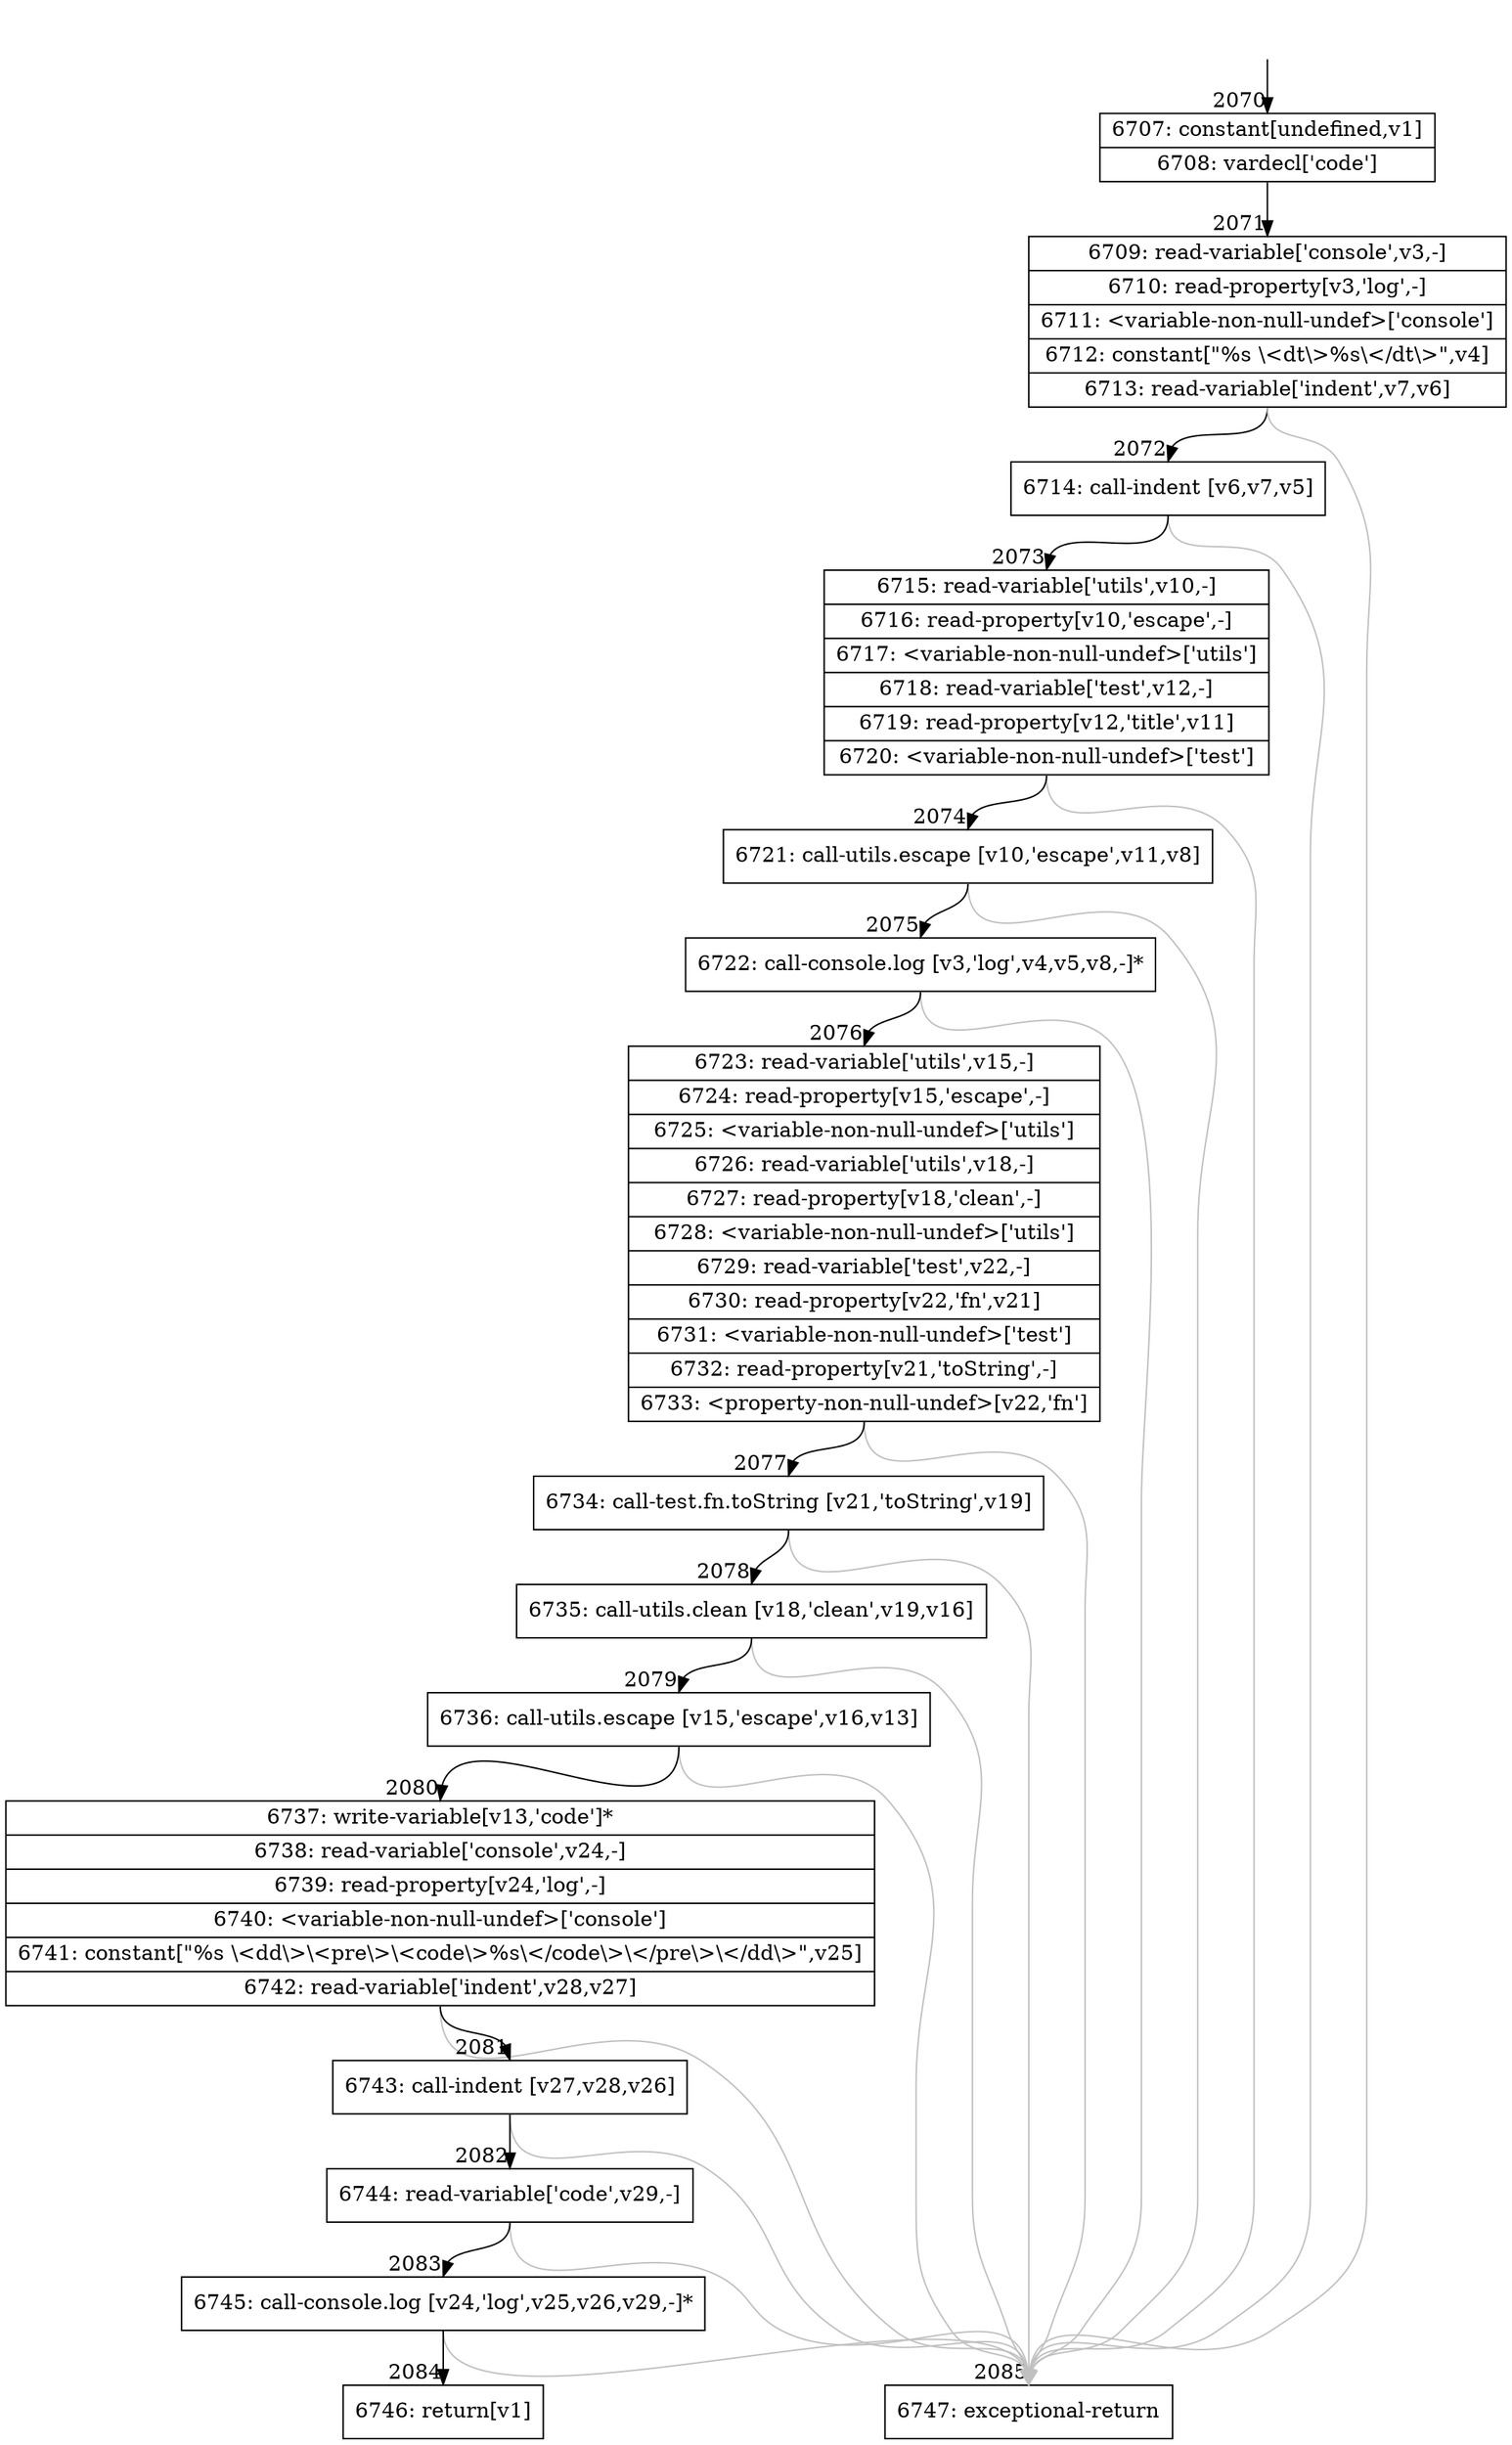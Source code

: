 digraph {
rankdir="TD"
BB_entry186[shape=none,label=""];
BB_entry186 -> BB2070 [tailport=s, headport=n, headlabel="    2070"]
BB2070 [shape=record label="{6707: constant[undefined,v1]|6708: vardecl['code']}" ] 
BB2070 -> BB2071 [tailport=s, headport=n, headlabel="      2071"]
BB2071 [shape=record label="{6709: read-variable['console',v3,-]|6710: read-property[v3,'log',-]|6711: \<variable-non-null-undef\>['console']|6712: constant[\"%s  \\\<dt\\\>%s\\\</dt\\\>\",v4]|6713: read-variable['indent',v7,v6]}" ] 
BB2071 -> BB2072 [tailport=s, headport=n, headlabel="      2072"]
BB2071 -> BB2085 [tailport=s, headport=n, color=gray, headlabel="      2085"]
BB2072 [shape=record label="{6714: call-indent [v6,v7,v5]}" ] 
BB2072 -> BB2073 [tailport=s, headport=n, headlabel="      2073"]
BB2072 -> BB2085 [tailport=s, headport=n, color=gray]
BB2073 [shape=record label="{6715: read-variable['utils',v10,-]|6716: read-property[v10,'escape',-]|6717: \<variable-non-null-undef\>['utils']|6718: read-variable['test',v12,-]|6719: read-property[v12,'title',v11]|6720: \<variable-non-null-undef\>['test']}" ] 
BB2073 -> BB2074 [tailport=s, headport=n, headlabel="      2074"]
BB2073 -> BB2085 [tailport=s, headport=n, color=gray]
BB2074 [shape=record label="{6721: call-utils.escape [v10,'escape',v11,v8]}" ] 
BB2074 -> BB2075 [tailport=s, headport=n, headlabel="      2075"]
BB2074 -> BB2085 [tailport=s, headport=n, color=gray]
BB2075 [shape=record label="{6722: call-console.log [v3,'log',v4,v5,v8,-]*}" ] 
BB2075 -> BB2076 [tailport=s, headport=n, headlabel="      2076"]
BB2075 -> BB2085 [tailport=s, headport=n, color=gray]
BB2076 [shape=record label="{6723: read-variable['utils',v15,-]|6724: read-property[v15,'escape',-]|6725: \<variable-non-null-undef\>['utils']|6726: read-variable['utils',v18,-]|6727: read-property[v18,'clean',-]|6728: \<variable-non-null-undef\>['utils']|6729: read-variable['test',v22,-]|6730: read-property[v22,'fn',v21]|6731: \<variable-non-null-undef\>['test']|6732: read-property[v21,'toString',-]|6733: \<property-non-null-undef\>[v22,'fn']}" ] 
BB2076 -> BB2077 [tailport=s, headport=n, headlabel="      2077"]
BB2076 -> BB2085 [tailport=s, headport=n, color=gray]
BB2077 [shape=record label="{6734: call-test.fn.toString [v21,'toString',v19]}" ] 
BB2077 -> BB2078 [tailport=s, headport=n, headlabel="      2078"]
BB2077 -> BB2085 [tailport=s, headport=n, color=gray]
BB2078 [shape=record label="{6735: call-utils.clean [v18,'clean',v19,v16]}" ] 
BB2078 -> BB2079 [tailport=s, headport=n, headlabel="      2079"]
BB2078 -> BB2085 [tailport=s, headport=n, color=gray]
BB2079 [shape=record label="{6736: call-utils.escape [v15,'escape',v16,v13]}" ] 
BB2079 -> BB2080 [tailport=s, headport=n, headlabel="      2080"]
BB2079 -> BB2085 [tailport=s, headport=n, color=gray]
BB2080 [shape=record label="{6737: write-variable[v13,'code']*|6738: read-variable['console',v24,-]|6739: read-property[v24,'log',-]|6740: \<variable-non-null-undef\>['console']|6741: constant[\"%s  \\\<dd\\\>\\\<pre\\\>\\\<code\\\>%s\\\</code\\\>\\\</pre\\\>\\\</dd\\\>\",v25]|6742: read-variable['indent',v28,v27]}" ] 
BB2080 -> BB2081 [tailport=s, headport=n, headlabel="      2081"]
BB2080 -> BB2085 [tailport=s, headport=n, color=gray]
BB2081 [shape=record label="{6743: call-indent [v27,v28,v26]}" ] 
BB2081 -> BB2082 [tailport=s, headport=n, headlabel="      2082"]
BB2081 -> BB2085 [tailport=s, headport=n, color=gray]
BB2082 [shape=record label="{6744: read-variable['code',v29,-]}" ] 
BB2082 -> BB2083 [tailport=s, headport=n, headlabel="      2083"]
BB2082 -> BB2085 [tailport=s, headport=n, color=gray]
BB2083 [shape=record label="{6745: call-console.log [v24,'log',v25,v26,v29,-]*}" ] 
BB2083 -> BB2084 [tailport=s, headport=n, headlabel="      2084"]
BB2083 -> BB2085 [tailport=s, headport=n, color=gray]
BB2084 [shape=record label="{6746: return[v1]}" ] 
BB2085 [shape=record label="{6747: exceptional-return}" ] 
//#$~ 2510
}
